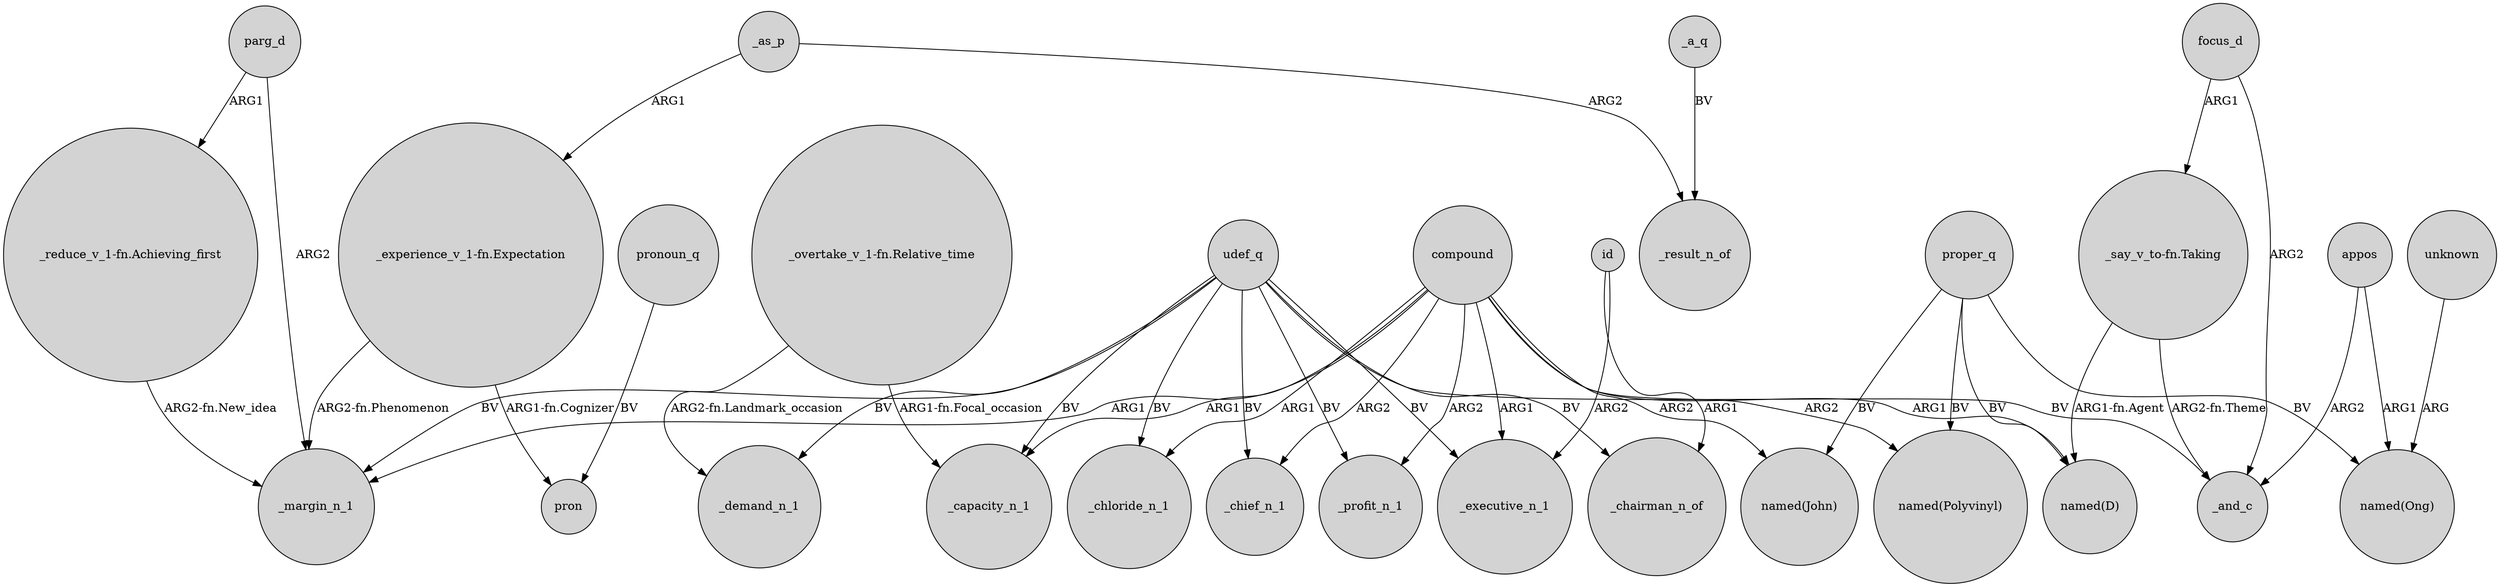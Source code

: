 digraph {
	node [shape=circle style=filled]
	parg_d -> _margin_n_1 [label=ARG2]
	id -> _chairman_n_of [label=ARG1]
	compound -> _chief_n_1 [label=ARG2]
	compound -> _margin_n_1 [label=ARG1]
	"_overtake_v_1-fn.Relative_time" -> _capacity_n_1 [label="ARG1-fn.Focal_occasion"]
	appos -> _and_c [label=ARG2]
	focus_d -> "_say_v_to-fn.Taking" [label=ARG1]
	compound -> "named(Polyvinyl)" [label=ARG2]
	proper_q -> "named(Ong)" [label=BV]
	udef_q -> _chairman_n_of [label=BV]
	"_say_v_to-fn.Taking" -> _and_c [label="ARG2-fn.Theme"]
	id -> _executive_n_1 [label=ARG2]
	udef_q -> _chief_n_1 [label=BV]
	udef_q -> _margin_n_1 [label=BV]
	proper_q -> "named(Polyvinyl)" [label=BV]
	udef_q -> _profit_n_1 [label=BV]
	compound -> _chloride_n_1 [label=ARG1]
	"_say_v_to-fn.Taking" -> "named(D)" [label="ARG1-fn.Agent"]
	udef_q -> _and_c [label=BV]
	"_overtake_v_1-fn.Relative_time" -> _demand_n_1 [label="ARG2-fn.Landmark_occasion"]
	compound -> "named(D)" [label=ARG1]
	"_reduce_v_1-fn.Achieving_first" -> _margin_n_1 [label="ARG2-fn.New_idea"]
	pronoun_q -> pron [label=BV]
	_as_p -> _result_n_of [label=ARG2]
	udef_q -> _executive_n_1 [label=BV]
	compound -> "named(John)" [label=ARG2]
	proper_q -> "named(D)" [label=BV]
	udef_q -> _chloride_n_1 [label=BV]
	compound -> _profit_n_1 [label=ARG2]
	compound -> _capacity_n_1 [label=ARG1]
	"_experience_v_1-fn.Expectation" -> pron [label="ARG1-fn.Cognizer"]
	appos -> "named(Ong)" [label=ARG1]
	udef_q -> _demand_n_1 [label=BV]
	_as_p -> "_experience_v_1-fn.Expectation" [label=ARG1]
	compound -> _executive_n_1 [label=ARG1]
	unknown -> "named(Ong)" [label=ARG]
	"_experience_v_1-fn.Expectation" -> _margin_n_1 [label="ARG2-fn.Phenomenon"]
	_a_q -> _result_n_of [label=BV]
	parg_d -> "_reduce_v_1-fn.Achieving_first" [label=ARG1]
	udef_q -> _capacity_n_1 [label=BV]
	focus_d -> _and_c [label=ARG2]
	proper_q -> "named(John)" [label=BV]
}

